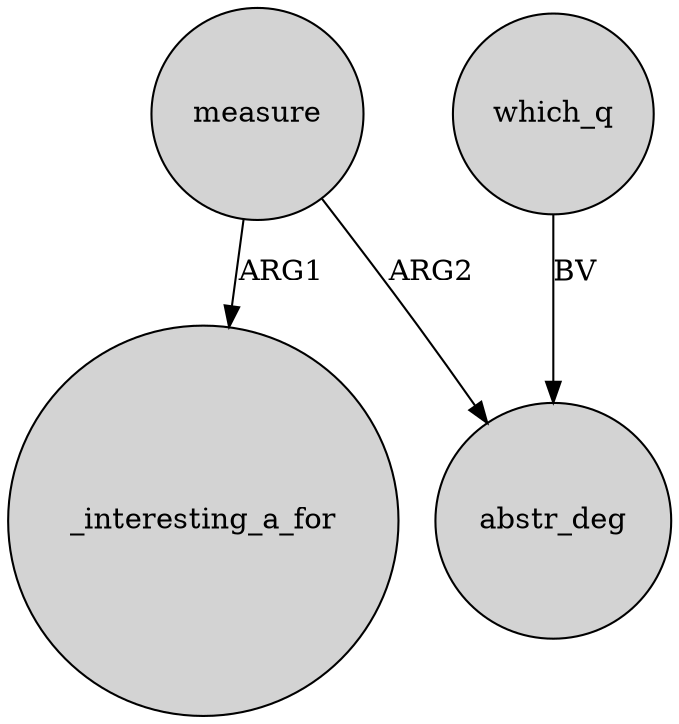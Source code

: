 digraph {
	node [shape=circle style=filled]
	measure -> _interesting_a_for [label=ARG1]
	which_q -> abstr_deg [label=BV]
	measure -> abstr_deg [label=ARG2]
}
